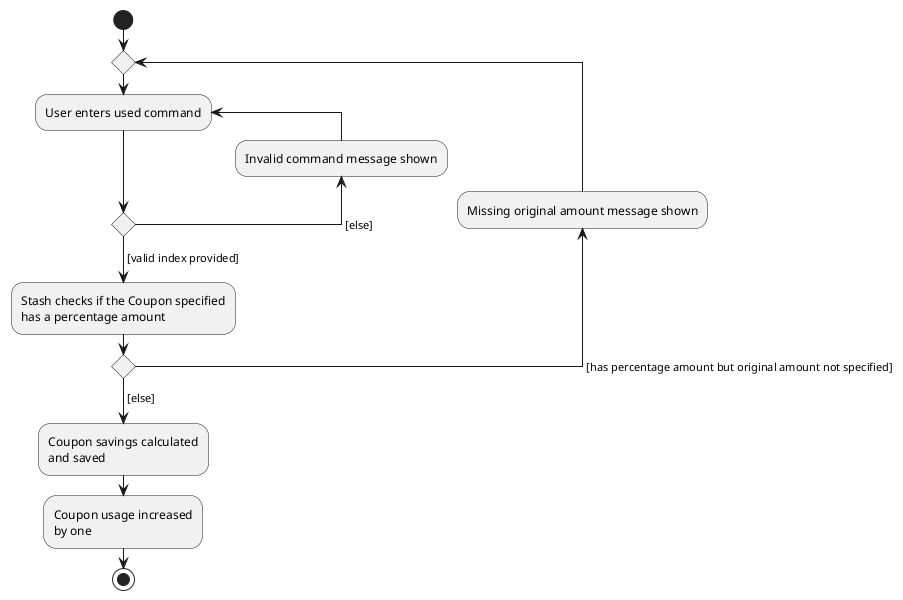 @startuml

start
repeat
    repeat :User enters used command;

    backward :Invalid command message shown;
    repeat while () ->[else]
    ->[valid index provided];
    :Stash checks if the Coupon specified
    has a percentage amount;
backward :Missing original amount \
message shown;
repeat while () ->[has percentage amount \
but original amount not specified]
->[else];
:Coupon savings calculated
and saved;
:Coupon usage increased
by one;
stop

@enduml
